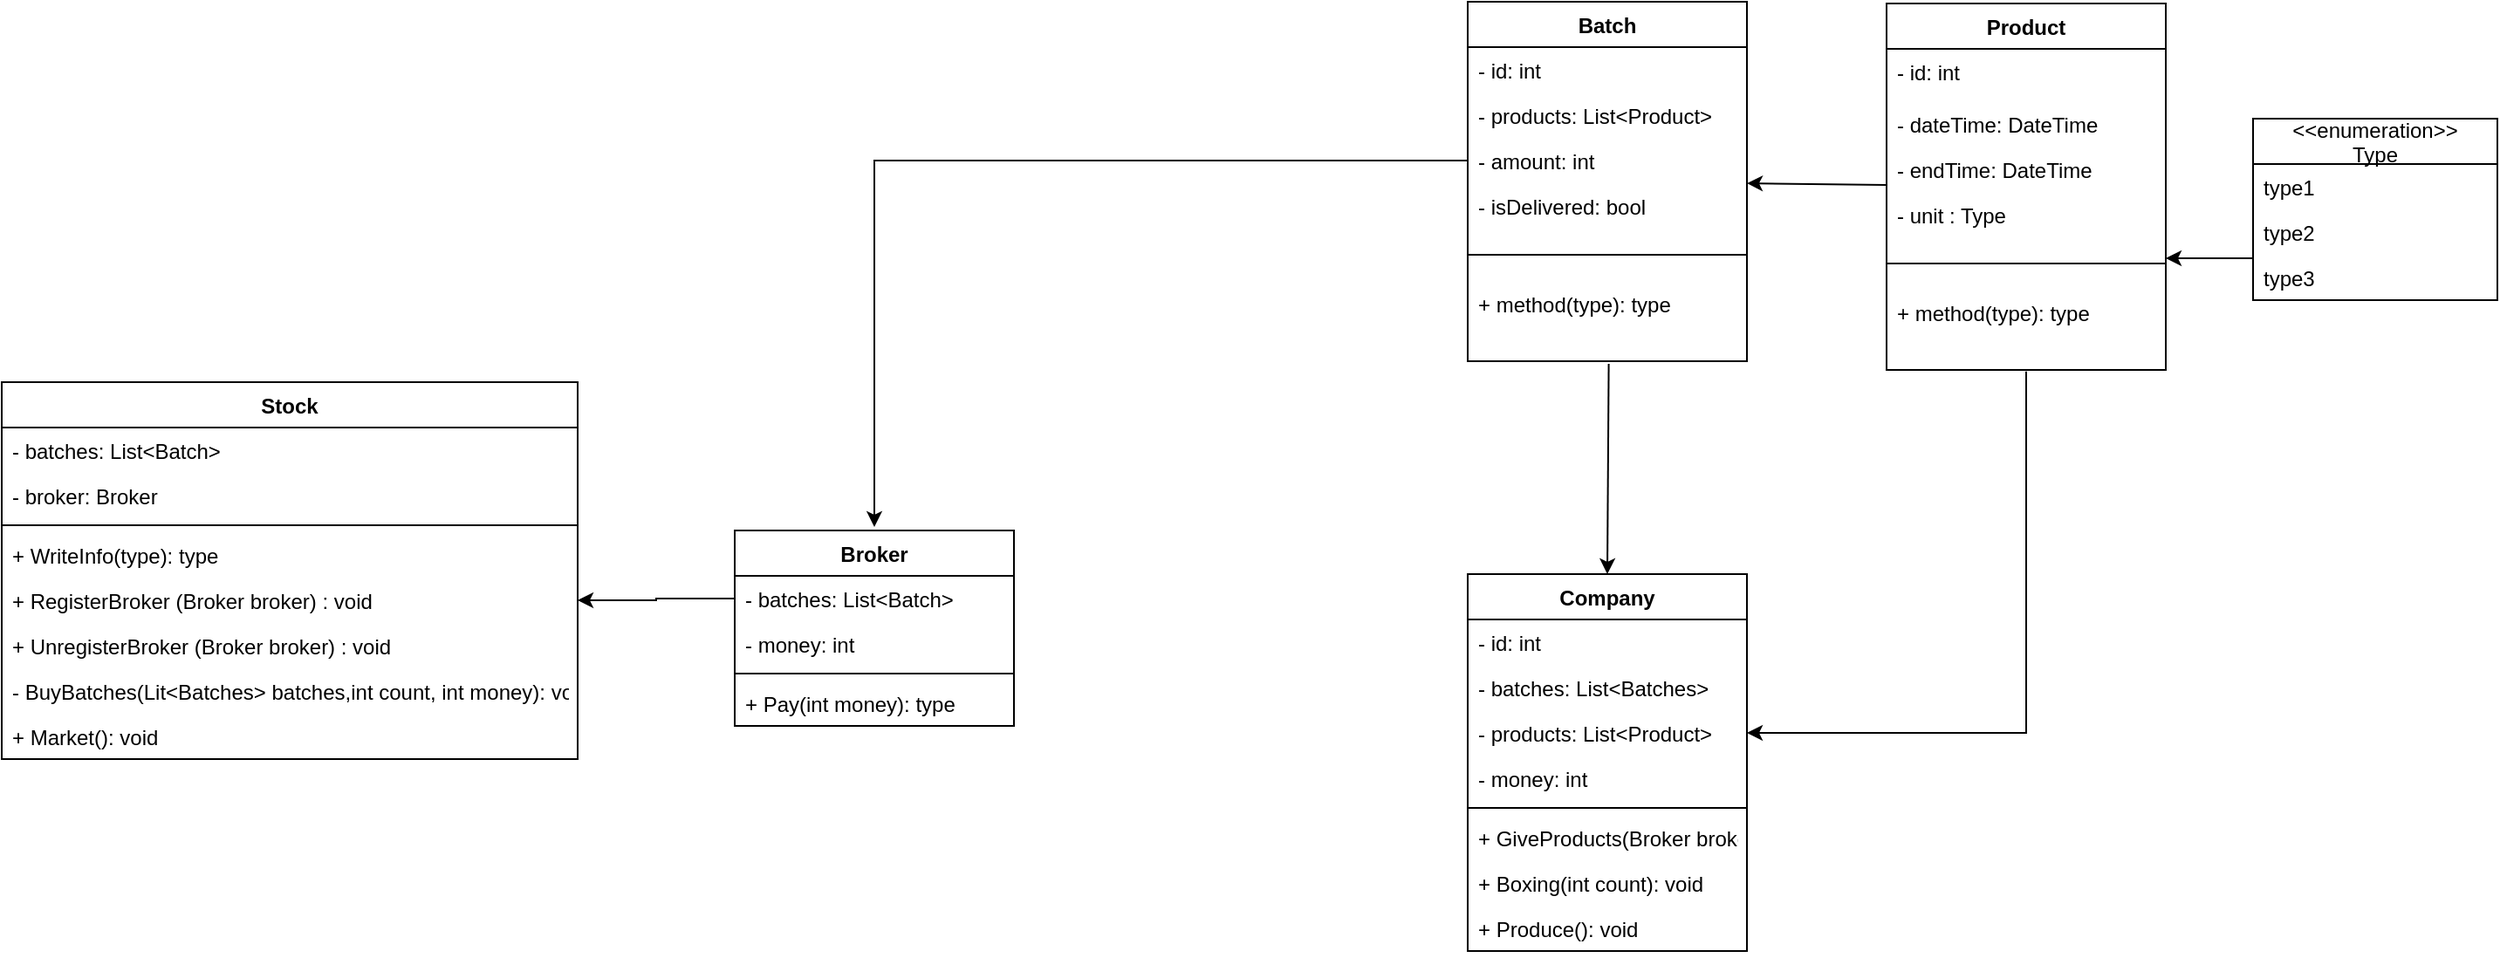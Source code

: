 <mxfile version="12.3.2" type="device" pages="1"><diagram id="UQuNJoEU-BkpuN27Lbfu" name="Страница 1"><mxGraphModel dx="2154" dy="840" grid="1" gridSize="10" guides="1" tooltips="1" connect="1" arrows="1" fold="1" page="1" pageScale="1" pageWidth="827" pageHeight="1169" math="0" shadow="0"><root><mxCell id="0"/><mxCell id="1" parent="0"/><mxCell id="49auKzpRm6IEESUslqFy-54" value="" style="edgeStyle=none;rounded=0;orthogonalLoop=1;jettySize=auto;html=1;startArrow=none;startFill=0;endArrow=classic;endFill=1;" edge="1" parent="1" source="abH9V0n_Ql0I2KarZGnS-1" target="49auKzpRm6IEESUslqFy-47"><mxGeometry relative="1" as="geometry"/></mxCell><mxCell id="abH9V0n_Ql0I2KarZGnS-1" value="Product" style="swimlane;fontStyle=1;align=center;verticalAlign=top;childLayout=stackLayout;horizontal=1;startSize=26;horizontalStack=0;resizeParent=1;resizeParentMax=0;resizeLast=0;collapsible=1;marginBottom=0;" parent="1" vertex="1"><mxGeometry x="300" y="170" width="160" height="210" as="geometry"/></mxCell><mxCell id="abH9V0n_Ql0I2KarZGnS-2" value="- id: int&#10;&#10;" style="text;strokeColor=none;fillColor=none;align=left;verticalAlign=top;spacingLeft=4;spacingRight=4;overflow=hidden;rotatable=0;points=[[0,0.5],[1,0.5]];portConstraint=eastwest;" parent="abH9V0n_Ql0I2KarZGnS-1" vertex="1"><mxGeometry y="26" width="160" height="30" as="geometry"/></mxCell><mxCell id="abH9V0n_Ql0I2KarZGnS-36" value="- dateTime: DateTime" style="text;strokeColor=none;fillColor=none;align=left;verticalAlign=top;spacingLeft=4;spacingRight=4;overflow=hidden;rotatable=0;points=[[0,0.5],[1,0.5]];portConstraint=eastwest;" parent="abH9V0n_Ql0I2KarZGnS-1" vertex="1"><mxGeometry y="56" width="160" height="26" as="geometry"/></mxCell><mxCell id="abH9V0n_Ql0I2KarZGnS-37" value="- endTime: DateTime" style="text;strokeColor=none;fillColor=none;align=left;verticalAlign=top;spacingLeft=4;spacingRight=4;overflow=hidden;rotatable=0;points=[[0,0.5],[1,0.5]];portConstraint=eastwest;" parent="abH9V0n_Ql0I2KarZGnS-1" vertex="1"><mxGeometry y="82" width="160" height="26" as="geometry"/></mxCell><mxCell id="abH9V0n_Ql0I2KarZGnS-33" value="- unit : Type" style="text;strokeColor=none;fillColor=none;align=left;verticalAlign=top;spacingLeft=4;spacingRight=4;overflow=hidden;rotatable=0;points=[[0,0.5],[1,0.5]];portConstraint=eastwest;" parent="abH9V0n_Ql0I2KarZGnS-1" vertex="1"><mxGeometry y="108" width="160" height="26" as="geometry"/></mxCell><mxCell id="abH9V0n_Ql0I2KarZGnS-3" value="" style="line;strokeWidth=1;fillColor=none;align=left;verticalAlign=middle;spacingTop=-1;spacingLeft=3;spacingRight=3;rotatable=0;labelPosition=right;points=[];portConstraint=eastwest;" parent="abH9V0n_Ql0I2KarZGnS-1" vertex="1"><mxGeometry y="134" width="160" height="30" as="geometry"/></mxCell><mxCell id="abH9V0n_Ql0I2KarZGnS-4" value="+ method(type): type" style="text;strokeColor=none;fillColor=none;align=left;verticalAlign=top;spacingLeft=4;spacingRight=4;overflow=hidden;rotatable=0;points=[[0,0.5],[1,0.5]];portConstraint=eastwest;" parent="abH9V0n_Ql0I2KarZGnS-1" vertex="1"><mxGeometry y="164" width="160" height="46" as="geometry"/></mxCell><mxCell id="49auKzpRm6IEESUslqFy-47" value="Batch" style="swimlane;fontStyle=1;align=center;verticalAlign=top;childLayout=stackLayout;horizontal=1;startSize=26;horizontalStack=0;resizeParent=1;resizeParentMax=0;resizeLast=0;collapsible=1;marginBottom=0;" vertex="1" parent="1"><mxGeometry x="60" y="169" width="160" height="206" as="geometry"/></mxCell><mxCell id="49auKzpRm6IEESUslqFy-60" value="- id: int" style="text;strokeColor=none;fillColor=none;align=left;verticalAlign=top;spacingLeft=4;spacingRight=4;overflow=hidden;rotatable=0;points=[[0,0.5],[1,0.5]];portConstraint=eastwest;" vertex="1" parent="49auKzpRm6IEESUslqFy-47"><mxGeometry y="26" width="160" height="26" as="geometry"/></mxCell><mxCell id="49auKzpRm6IEESUslqFy-64" value="- products: List&lt;Product&gt;" style="text;strokeColor=none;fillColor=none;align=left;verticalAlign=top;spacingLeft=4;spacingRight=4;overflow=hidden;rotatable=0;points=[[0,0.5],[1,0.5]];portConstraint=eastwest;" vertex="1" parent="49auKzpRm6IEESUslqFy-47"><mxGeometry y="52" width="160" height="26" as="geometry"/></mxCell><mxCell id="49auKzpRm6IEESUslqFy-63" value="- amount: int" style="text;strokeColor=none;fillColor=none;align=left;verticalAlign=top;spacingLeft=4;spacingRight=4;overflow=hidden;rotatable=0;points=[[0,0.5],[1,0.5]];portConstraint=eastwest;" vertex="1" parent="49auKzpRm6IEESUslqFy-47"><mxGeometry y="78" width="160" height="26" as="geometry"/></mxCell><mxCell id="49auKzpRm6IEESUslqFy-61" value="- isDelivered: bool" style="text;strokeColor=none;fillColor=none;align=left;verticalAlign=top;spacingLeft=4;spacingRight=4;overflow=hidden;rotatable=0;points=[[0,0.5],[1,0.5]];portConstraint=eastwest;" vertex="1" parent="49auKzpRm6IEESUslqFy-47"><mxGeometry y="104" width="160" height="26" as="geometry"/></mxCell><mxCell id="49auKzpRm6IEESUslqFy-52" value="" style="line;strokeWidth=1;fillColor=none;align=left;verticalAlign=middle;spacingTop=-1;spacingLeft=3;spacingRight=3;rotatable=0;labelPosition=right;points=[];portConstraint=eastwest;" vertex="1" parent="49auKzpRm6IEESUslqFy-47"><mxGeometry y="130" width="160" height="30" as="geometry"/></mxCell><mxCell id="49auKzpRm6IEESUslqFy-53" value="+ method(type): type" style="text;strokeColor=none;fillColor=none;align=left;verticalAlign=top;spacingLeft=4;spacingRight=4;overflow=hidden;rotatable=0;points=[[0,0.5],[1,0.5]];portConstraint=eastwest;" vertex="1" parent="49auKzpRm6IEESUslqFy-47"><mxGeometry y="160" width="160" height="46" as="geometry"/></mxCell><mxCell id="49auKzpRm6IEESUslqFy-81" style="edgeStyle=none;rounded=0;orthogonalLoop=1;jettySize=auto;html=1;exitX=0.5;exitY=0;exitDx=0;exitDy=0;entryX=0.505;entryY=1.033;entryDx=0;entryDy=0;entryPerimeter=0;startArrow=classic;startFill=1;endArrow=none;endFill=0;" edge="1" parent="1" source="abH9V0n_Ql0I2KarZGnS-5" target="49auKzpRm6IEESUslqFy-53"><mxGeometry relative="1" as="geometry"/></mxCell><mxCell id="abH9V0n_Ql0I2KarZGnS-5" value="Company" style="swimlane;fontStyle=1;align=center;verticalAlign=top;childLayout=stackLayout;horizontal=1;startSize=26;horizontalStack=0;resizeParent=1;resizeParentMax=0;resizeLast=0;collapsible=1;marginBottom=0;" parent="1" vertex="1"><mxGeometry x="60" y="497" width="160" height="216" as="geometry"/></mxCell><mxCell id="abH9V0n_Ql0I2KarZGnS-6" value="- id: int" style="text;strokeColor=none;fillColor=none;align=left;verticalAlign=top;spacingLeft=4;spacingRight=4;overflow=hidden;rotatable=0;points=[[0,0.5],[1,0.5]];portConstraint=eastwest;" parent="abH9V0n_Ql0I2KarZGnS-5" vertex="1"><mxGeometry y="26" width="160" height="26" as="geometry"/></mxCell><mxCell id="49auKzpRm6IEESUslqFy-9" value="- batches: List&lt;Batches&gt;" style="text;strokeColor=none;fillColor=none;align=left;verticalAlign=top;spacingLeft=4;spacingRight=4;overflow=hidden;rotatable=0;points=[[0,0.5],[1,0.5]];portConstraint=eastwest;" vertex="1" parent="abH9V0n_Ql0I2KarZGnS-5"><mxGeometry y="52" width="160" height="26" as="geometry"/></mxCell><mxCell id="49auKzpRm6IEESUslqFy-20" value="- products: List&lt;Product&gt;" style="text;strokeColor=none;fillColor=none;align=left;verticalAlign=top;spacingLeft=4;spacingRight=4;overflow=hidden;rotatable=0;points=[[0,0.5],[1,0.5]];portConstraint=eastwest;" vertex="1" parent="abH9V0n_Ql0I2KarZGnS-5"><mxGeometry y="78" width="160" height="26" as="geometry"/></mxCell><mxCell id="49auKzpRm6IEESUslqFy-89" value="- money: int" style="text;strokeColor=none;fillColor=none;align=left;verticalAlign=top;spacingLeft=4;spacingRight=4;overflow=hidden;rotatable=0;points=[[0,0.5],[1,0.5]];portConstraint=eastwest;" vertex="1" parent="abH9V0n_Ql0I2KarZGnS-5"><mxGeometry y="104" width="160" height="26" as="geometry"/></mxCell><mxCell id="abH9V0n_Ql0I2KarZGnS-7" value="" style="line;strokeWidth=1;fillColor=none;align=left;verticalAlign=middle;spacingTop=-1;spacingLeft=3;spacingRight=3;rotatable=0;labelPosition=right;points=[];portConstraint=eastwest;" parent="abH9V0n_Ql0I2KarZGnS-5" vertex="1"><mxGeometry y="130" width="160" height="8" as="geometry"/></mxCell><mxCell id="49auKzpRm6IEESUslqFy-84" value="+ GiveProducts(Broker broker, List&lt;Batches&gt;): void" style="text;strokeColor=none;fillColor=none;align=left;verticalAlign=top;spacingLeft=4;spacingRight=4;overflow=hidden;rotatable=0;points=[[0,0.5],[1,0.5]];portConstraint=eastwest;" vertex="1" parent="abH9V0n_Ql0I2KarZGnS-5"><mxGeometry y="138" width="160" height="26" as="geometry"/></mxCell><mxCell id="49auKzpRm6IEESUslqFy-91" value="+ Boxing(int count): void" style="text;strokeColor=none;fillColor=none;align=left;verticalAlign=top;spacingLeft=4;spacingRight=4;overflow=hidden;rotatable=0;points=[[0,0.5],[1,0.5]];portConstraint=eastwest;" vertex="1" parent="abH9V0n_Ql0I2KarZGnS-5"><mxGeometry y="164" width="160" height="26" as="geometry"/></mxCell><mxCell id="49auKzpRm6IEESUslqFy-83" value="+ Produce(): void" style="text;strokeColor=none;fillColor=none;align=left;verticalAlign=top;spacingLeft=4;spacingRight=4;overflow=hidden;rotatable=0;points=[[0,0.5],[1,0.5]];portConstraint=eastwest;" vertex="1" parent="abH9V0n_Ql0I2KarZGnS-5"><mxGeometry y="190" width="160" height="26" as="geometry"/></mxCell><mxCell id="abH9V0n_Ql0I2KarZGnS-9" value="Broker" style="swimlane;fontStyle=1;align=center;verticalAlign=top;childLayout=stackLayout;horizontal=1;startSize=26;horizontalStack=0;resizeParent=1;resizeParentMax=0;resizeLast=0;collapsible=1;marginBottom=0;" parent="1" vertex="1"><mxGeometry x="-360" y="472" width="160" height="112" as="geometry"/></mxCell><mxCell id="abH9V0n_Ql0I2KarZGnS-10" value="- batches: List&lt;Batch&gt;" style="text;strokeColor=none;fillColor=none;align=left;verticalAlign=top;spacingLeft=4;spacingRight=4;overflow=hidden;rotatable=0;points=[[0,0.5],[1,0.5]];portConstraint=eastwest;" parent="abH9V0n_Ql0I2KarZGnS-9" vertex="1"><mxGeometry y="26" width="160" height="26" as="geometry"/></mxCell><mxCell id="49auKzpRm6IEESUslqFy-87" value="- money: int" style="text;strokeColor=none;fillColor=none;align=left;verticalAlign=top;spacingLeft=4;spacingRight=4;overflow=hidden;rotatable=0;points=[[0,0.5],[1,0.5]];portConstraint=eastwest;" vertex="1" parent="abH9V0n_Ql0I2KarZGnS-9"><mxGeometry y="52" width="160" height="26" as="geometry"/></mxCell><mxCell id="abH9V0n_Ql0I2KarZGnS-11" value="" style="line;strokeWidth=1;fillColor=none;align=left;verticalAlign=middle;spacingTop=-1;spacingLeft=3;spacingRight=3;rotatable=0;labelPosition=right;points=[];portConstraint=eastwest;" parent="abH9V0n_Ql0I2KarZGnS-9" vertex="1"><mxGeometry y="78" width="160" height="8" as="geometry"/></mxCell><mxCell id="abH9V0n_Ql0I2KarZGnS-12" value="+ Pay(int money): type" style="text;strokeColor=none;fillColor=none;align=left;verticalAlign=top;spacingLeft=4;spacingRight=4;overflow=hidden;rotatable=0;points=[[0,0.5],[1,0.5]];portConstraint=eastwest;" parent="abH9V0n_Ql0I2KarZGnS-9" vertex="1"><mxGeometry y="86" width="160" height="26" as="geometry"/></mxCell><mxCell id="abH9V0n_Ql0I2KarZGnS-13" value="Stock" style="swimlane;fontStyle=1;align=center;verticalAlign=top;childLayout=stackLayout;horizontal=1;startSize=26;horizontalStack=0;resizeParent=1;resizeParentMax=0;resizeLast=0;collapsible=1;marginBottom=0;" parent="1" vertex="1"><mxGeometry x="-780" y="387" width="330" height="216" as="geometry"/></mxCell><mxCell id="abH9V0n_Ql0I2KarZGnS-14" value="- batches: List&lt;Batch&gt;" style="text;strokeColor=none;fillColor=none;align=left;verticalAlign=top;spacingLeft=4;spacingRight=4;overflow=hidden;rotatable=0;points=[[0,0.5],[1,0.5]];portConstraint=eastwest;" parent="abH9V0n_Ql0I2KarZGnS-13" vertex="1"><mxGeometry y="26" width="330" height="26" as="geometry"/></mxCell><mxCell id="49auKzpRm6IEESUslqFy-28" value="- broker: Broker" style="text;strokeColor=none;fillColor=none;align=left;verticalAlign=top;spacingLeft=4;spacingRight=4;overflow=hidden;rotatable=0;points=[[0,0.5],[1,0.5]];portConstraint=eastwest;" vertex="1" parent="abH9V0n_Ql0I2KarZGnS-13"><mxGeometry y="52" width="330" height="26" as="geometry"/></mxCell><mxCell id="abH9V0n_Ql0I2KarZGnS-15" value="" style="line;strokeWidth=1;fillColor=none;align=left;verticalAlign=middle;spacingTop=-1;spacingLeft=3;spacingRight=3;rotatable=0;labelPosition=right;points=[];portConstraint=eastwest;" parent="abH9V0n_Ql0I2KarZGnS-13" vertex="1"><mxGeometry y="78" width="330" height="8" as="geometry"/></mxCell><mxCell id="abH9V0n_Ql0I2KarZGnS-46" value="+ WriteInfo(type): type" style="text;strokeColor=none;fillColor=none;align=left;verticalAlign=top;spacingLeft=4;spacingRight=4;overflow=hidden;rotatable=0;points=[[0,0.5],[1,0.5]];portConstraint=eastwest;" parent="abH9V0n_Ql0I2KarZGnS-13" vertex="1"><mxGeometry y="86" width="330" height="26" as="geometry"/></mxCell><mxCell id="49auKzpRm6IEESUslqFy-24" value="+ RegisterBroker (Broker broker) : void" style="text;strokeColor=none;fillColor=none;align=left;verticalAlign=top;spacingLeft=4;spacingRight=4;overflow=hidden;rotatable=0;points=[[0,0.5],[1,0.5]];portConstraint=eastwest;" vertex="1" parent="abH9V0n_Ql0I2KarZGnS-13"><mxGeometry y="112" width="330" height="26" as="geometry"/></mxCell><mxCell id="49auKzpRm6IEESUslqFy-26" value="+ UnregisterBroker (Broker broker) : void" style="text;strokeColor=none;fillColor=none;align=left;verticalAlign=top;spacingLeft=4;spacingRight=4;overflow=hidden;rotatable=0;points=[[0,0.5],[1,0.5]];portConstraint=eastwest;" vertex="1" parent="abH9V0n_Ql0I2KarZGnS-13"><mxGeometry y="138" width="330" height="26" as="geometry"/></mxCell><mxCell id="49auKzpRm6IEESUslqFy-88" value="- BuyBatches(Lit&lt;Batches&gt; batches,int count, int money): void" style="text;strokeColor=none;fillColor=none;align=left;verticalAlign=top;spacingLeft=4;spacingRight=4;overflow=hidden;rotatable=0;points=[[0,0.5],[1,0.5]];portConstraint=eastwest;" vertex="1" parent="abH9V0n_Ql0I2KarZGnS-13"><mxGeometry y="164" width="330" height="26" as="geometry"/></mxCell><mxCell id="49auKzpRm6IEESUslqFy-25" value="+ Market(): void" style="text;strokeColor=none;fillColor=none;align=left;verticalAlign=top;spacingLeft=4;spacingRight=4;overflow=hidden;rotatable=0;points=[[0,0.5],[1,0.5]];portConstraint=eastwest;" vertex="1" parent="abH9V0n_Ql0I2KarZGnS-13"><mxGeometry y="190" width="330" height="26" as="geometry"/></mxCell><mxCell id="abH9V0n_Ql0I2KarZGnS-29" value="&lt;&lt;enumeration&gt;&gt;&#10;Type" style="swimlane;fontStyle=0;childLayout=stackLayout;horizontal=1;startSize=26;fillColor=none;horizontalStack=0;resizeParent=1;resizeParentMax=0;resizeLast=0;collapsible=1;marginBottom=0;" parent="1" vertex="1"><mxGeometry x="510" y="236" width="140" height="104" as="geometry"/></mxCell><mxCell id="abH9V0n_Ql0I2KarZGnS-30" value="type1" style="text;strokeColor=none;fillColor=none;align=left;verticalAlign=top;spacingLeft=4;spacingRight=4;overflow=hidden;rotatable=0;points=[[0,0.5],[1,0.5]];portConstraint=eastwest;" parent="abH9V0n_Ql0I2KarZGnS-29" vertex="1"><mxGeometry y="26" width="140" height="26" as="geometry"/></mxCell><mxCell id="abH9V0n_Ql0I2KarZGnS-31" value="type2" style="text;strokeColor=none;fillColor=none;align=left;verticalAlign=top;spacingLeft=4;spacingRight=4;overflow=hidden;rotatable=0;points=[[0,0.5],[1,0.5]];portConstraint=eastwest;" parent="abH9V0n_Ql0I2KarZGnS-29" vertex="1"><mxGeometry y="52" width="140" height="26" as="geometry"/></mxCell><mxCell id="abH9V0n_Ql0I2KarZGnS-32" value="type3" style="text;strokeColor=none;fillColor=none;align=left;verticalAlign=top;spacingLeft=4;spacingRight=4;overflow=hidden;rotatable=0;points=[[0,0.5],[1,0.5]];portConstraint=eastwest;" parent="abH9V0n_Ql0I2KarZGnS-29" vertex="1"><mxGeometry y="78" width="140" height="26" as="geometry"/></mxCell><mxCell id="49auKzpRm6IEESUslqFy-6" style="edgeStyle=orthogonalEdgeStyle;rounded=0;orthogonalLoop=1;jettySize=auto;html=1;startArrow=classic;startFill=1;endArrow=none;endFill=0;" edge="1" parent="1"><mxGeometry relative="1" as="geometry"><mxPoint x="460" y="316" as="sourcePoint"/><mxPoint x="510" y="316" as="targetPoint"/><Array as="points"><mxPoint x="460" y="316"/><mxPoint x="508" y="316"/></Array></mxGeometry></mxCell><mxCell id="49auKzpRm6IEESUslqFy-31" style="edgeStyle=orthogonalEdgeStyle;rounded=0;orthogonalLoop=1;jettySize=auto;html=1;entryX=1;entryY=0.5;entryDx=0;entryDy=0;startArrow=none;startFill=0;endArrow=classic;endFill=1;" edge="1" parent="1" source="abH9V0n_Ql0I2KarZGnS-10" target="49auKzpRm6IEESUslqFy-24"><mxGeometry relative="1" as="geometry"/></mxCell><mxCell id="49auKzpRm6IEESUslqFy-73" style="edgeStyle=none;rounded=0;orthogonalLoop=1;jettySize=auto;html=1;exitX=1;exitY=0.5;exitDx=0;exitDy=0;entryX=0.5;entryY=1.018;entryDx=0;entryDy=0;entryPerimeter=0;startArrow=classic;startFill=1;endArrow=none;endFill=0;" edge="1" parent="1" source="49auKzpRm6IEESUslqFy-20" target="abH9V0n_Ql0I2KarZGnS-4"><mxGeometry relative="1" as="geometry"><Array as="points"><mxPoint x="380" y="588"/></Array></mxGeometry></mxCell><mxCell id="49auKzpRm6IEESUslqFy-90" style="edgeStyle=none;rounded=0;orthogonalLoop=1;jettySize=auto;html=1;exitX=0;exitY=0.5;exitDx=0;exitDy=0;startArrow=none;startFill=0;endArrow=classic;endFill=1;" edge="1" parent="1" source="49auKzpRm6IEESUslqFy-63"><mxGeometry relative="1" as="geometry"><mxPoint x="-280" y="470" as="targetPoint"/><Array as="points"><mxPoint x="-280" y="260"/></Array></mxGeometry></mxCell></root></mxGraphModel></diagram></mxfile>